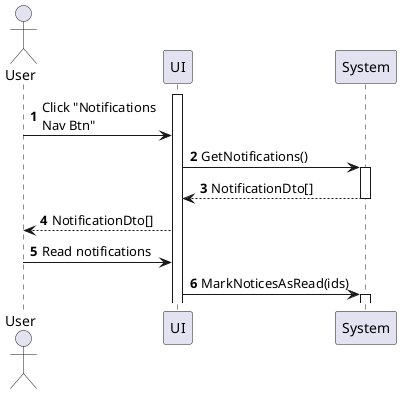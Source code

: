 @startuml my-notification-view
autonumber

actor "User" as a
participant UI as f
participant System as b

activate f
a -> f : Click "Notifications\nNav Btn"
f -> b : GetNotifications()
activate b
return NotificationDto[]
f --> a : NotificationDto[]

a -> f : Read notifications
f -> b : MarkNoticesAsRead(ids)
activate b
@enduml